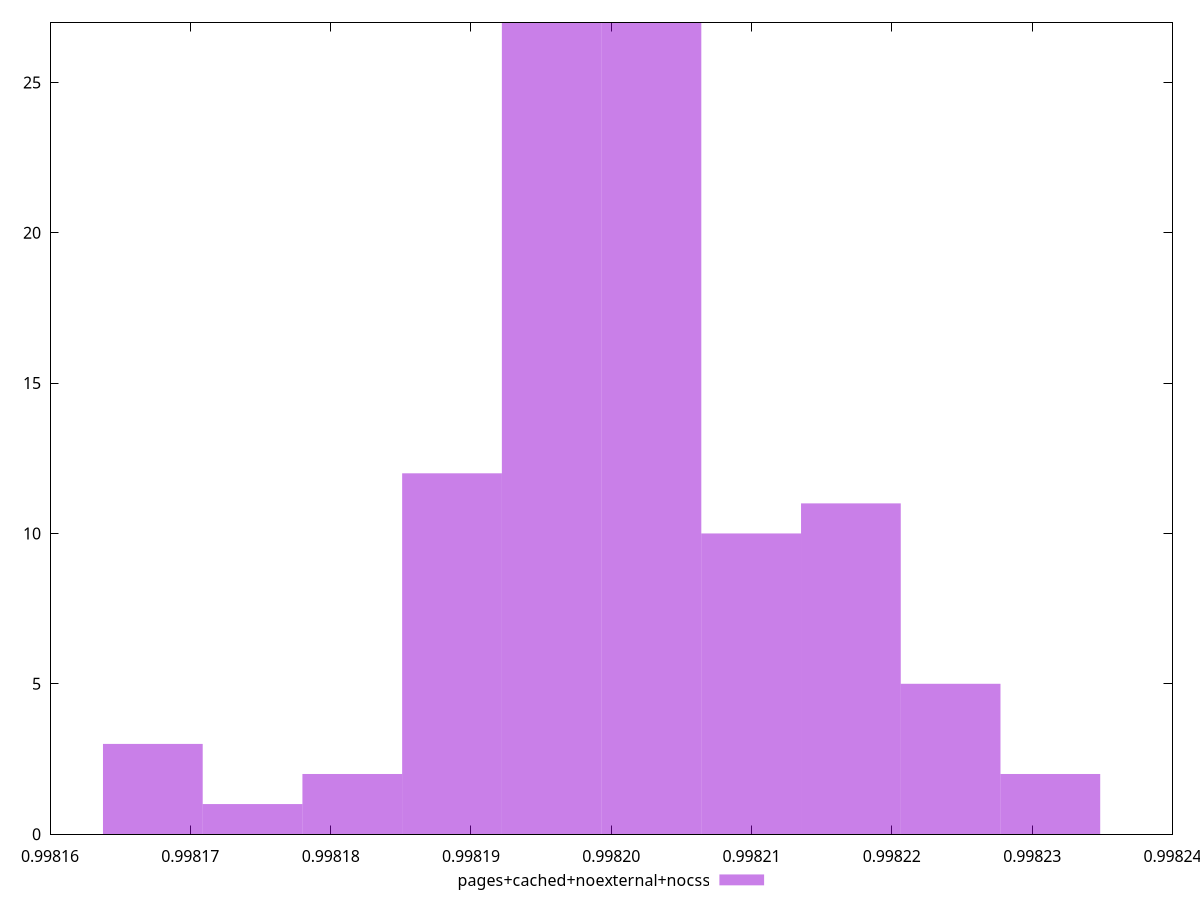 $_pagesCachedNoexternalNocss <<EOF
0.9982028649386097 27
0.9982099721651825 10
0.9982170793917554 11
0.9981886504854638 12
0.9981957577120367 27
0.9982241866183283 5
0.998174436032318 1
0.9981673288057451 3
0.9981815432588909 2
0.9982312938449013 2
EOF
set key outside below
set terminal pngcairo
set output "report_00006_2020-11-02T20-21-41.718Z/first-cpu-idle/pages+cached+noexternal+nocss//hist.png"
set yrange [0:27]
set boxwidth 0.000007107226572909808
set style fill transparent solid 0.5 noborder
plot $_pagesCachedNoexternalNocss title "pages+cached+noexternal+nocss" with boxes ,